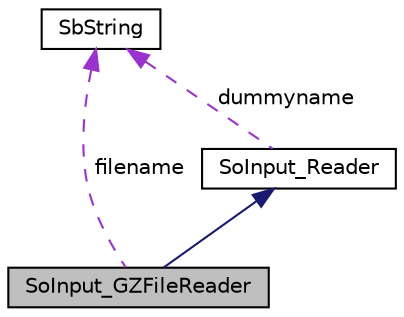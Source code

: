 digraph "SoInput_GZFileReader"
{
 // LATEX_PDF_SIZE
  edge [fontname="Helvetica",fontsize="10",labelfontname="Helvetica",labelfontsize="10"];
  node [fontname="Helvetica",fontsize="10",shape=record];
  Node1 [label="SoInput_GZFileReader",height=0.2,width=0.4,color="black", fillcolor="grey75", style="filled", fontcolor="black",tooltip=" "];
  Node2 -> Node1 [dir="back",color="midnightblue",fontsize="10",style="solid",fontname="Helvetica"];
  Node2 [label="SoInput_Reader",height=0.2,width=0.4,color="black", fillcolor="white", style="filled",URL="$classSoInput__Reader.html",tooltip=" "];
  Node3 -> Node2 [dir="back",color="darkorchid3",fontsize="10",style="dashed",label=" dummyname" ,fontname="Helvetica"];
  Node3 [label="SbString",height=0.2,width=0.4,color="black", fillcolor="white", style="filled",URL="$classSbString.html",tooltip="The SbString class is a string class with convenience functions for string operations."];
  Node3 -> Node1 [dir="back",color="darkorchid3",fontsize="10",style="dashed",label=" filename" ,fontname="Helvetica"];
}
